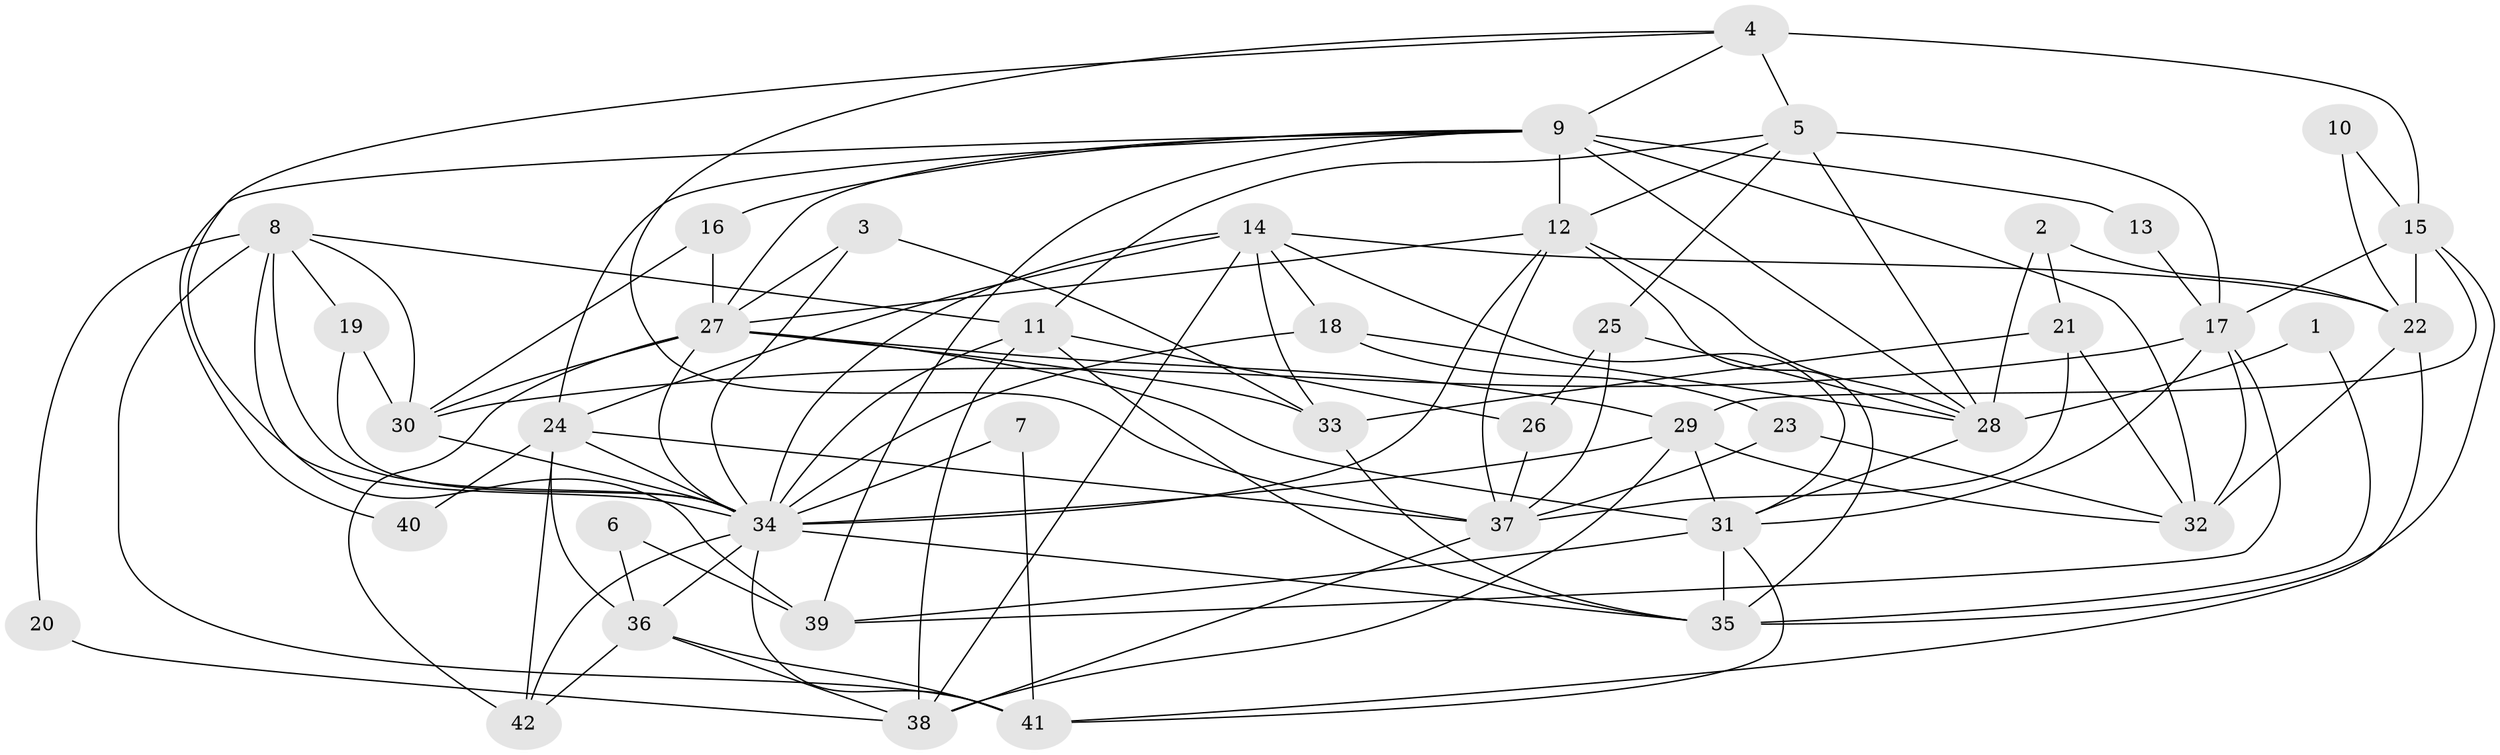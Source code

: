 // original degree distribution, {3: 0.1686746987951807, 4: 0.26506024096385544, 2: 0.2289156626506024, 5: 0.13253012048192772, 6: 0.1566265060240964, 7: 0.024096385542168676, 8: 0.012048192771084338, 9: 0.012048192771084338}
// Generated by graph-tools (version 1.1) at 2025/50/03/09/25 03:50:06]
// undirected, 42 vertices, 113 edges
graph export_dot {
graph [start="1"]
  node [color=gray90,style=filled];
  1;
  2;
  3;
  4;
  5;
  6;
  7;
  8;
  9;
  10;
  11;
  12;
  13;
  14;
  15;
  16;
  17;
  18;
  19;
  20;
  21;
  22;
  23;
  24;
  25;
  26;
  27;
  28;
  29;
  30;
  31;
  32;
  33;
  34;
  35;
  36;
  37;
  38;
  39;
  40;
  41;
  42;
  1 -- 28 [weight=1.0];
  1 -- 35 [weight=2.0];
  2 -- 21 [weight=1.0];
  2 -- 22 [weight=1.0];
  2 -- 28 [weight=1.0];
  3 -- 27 [weight=1.0];
  3 -- 33 [weight=1.0];
  3 -- 34 [weight=1.0];
  4 -- 5 [weight=1.0];
  4 -- 9 [weight=1.0];
  4 -- 15 [weight=2.0];
  4 -- 34 [weight=1.0];
  4 -- 37 [weight=1.0];
  5 -- 11 [weight=1.0];
  5 -- 12 [weight=1.0];
  5 -- 17 [weight=1.0];
  5 -- 25 [weight=1.0];
  5 -- 28 [weight=1.0];
  6 -- 36 [weight=1.0];
  6 -- 39 [weight=1.0];
  7 -- 34 [weight=1.0];
  7 -- 41 [weight=1.0];
  8 -- 11 [weight=1.0];
  8 -- 19 [weight=1.0];
  8 -- 20 [weight=1.0];
  8 -- 30 [weight=1.0];
  8 -- 34 [weight=1.0];
  8 -- 39 [weight=1.0];
  8 -- 41 [weight=1.0];
  9 -- 12 [weight=1.0];
  9 -- 13 [weight=1.0];
  9 -- 16 [weight=1.0];
  9 -- 24 [weight=1.0];
  9 -- 27 [weight=1.0];
  9 -- 28 [weight=2.0];
  9 -- 32 [weight=1.0];
  9 -- 39 [weight=1.0];
  9 -- 40 [weight=1.0];
  10 -- 15 [weight=1.0];
  10 -- 22 [weight=1.0];
  11 -- 26 [weight=1.0];
  11 -- 34 [weight=1.0];
  11 -- 35 [weight=1.0];
  11 -- 38 [weight=1.0];
  12 -- 27 [weight=1.0];
  12 -- 28 [weight=1.0];
  12 -- 34 [weight=1.0];
  12 -- 35 [weight=1.0];
  12 -- 37 [weight=1.0];
  13 -- 17 [weight=1.0];
  14 -- 18 [weight=1.0];
  14 -- 22 [weight=1.0];
  14 -- 24 [weight=1.0];
  14 -- 31 [weight=1.0];
  14 -- 33 [weight=1.0];
  14 -- 34 [weight=1.0];
  14 -- 38 [weight=1.0];
  15 -- 17 [weight=1.0];
  15 -- 22 [weight=1.0];
  15 -- 29 [weight=1.0];
  15 -- 35 [weight=1.0];
  16 -- 27 [weight=1.0];
  16 -- 30 [weight=1.0];
  17 -- 30 [weight=1.0];
  17 -- 31 [weight=1.0];
  17 -- 32 [weight=1.0];
  17 -- 39 [weight=1.0];
  18 -- 23 [weight=1.0];
  18 -- 28 [weight=1.0];
  18 -- 34 [weight=1.0];
  19 -- 30 [weight=1.0];
  19 -- 34 [weight=1.0];
  20 -- 38 [weight=1.0];
  21 -- 32 [weight=1.0];
  21 -- 33 [weight=1.0];
  21 -- 37 [weight=1.0];
  22 -- 32 [weight=1.0];
  22 -- 41 [weight=1.0];
  23 -- 32 [weight=1.0];
  23 -- 37 [weight=1.0];
  24 -- 34 [weight=1.0];
  24 -- 36 [weight=1.0];
  24 -- 37 [weight=1.0];
  24 -- 40 [weight=1.0];
  24 -- 42 [weight=1.0];
  25 -- 26 [weight=1.0];
  25 -- 28 [weight=1.0];
  25 -- 37 [weight=1.0];
  26 -- 37 [weight=1.0];
  27 -- 29 [weight=1.0];
  27 -- 30 [weight=1.0];
  27 -- 31 [weight=1.0];
  27 -- 33 [weight=1.0];
  27 -- 34 [weight=1.0];
  27 -- 42 [weight=1.0];
  28 -- 31 [weight=1.0];
  29 -- 31 [weight=1.0];
  29 -- 32 [weight=1.0];
  29 -- 34 [weight=1.0];
  29 -- 38 [weight=1.0];
  30 -- 34 [weight=1.0];
  31 -- 35 [weight=1.0];
  31 -- 39 [weight=1.0];
  31 -- 41 [weight=1.0];
  33 -- 35 [weight=1.0];
  34 -- 35 [weight=1.0];
  34 -- 36 [weight=1.0];
  34 -- 41 [weight=1.0];
  34 -- 42 [weight=1.0];
  36 -- 38 [weight=1.0];
  36 -- 41 [weight=1.0];
  36 -- 42 [weight=1.0];
  37 -- 38 [weight=1.0];
}
